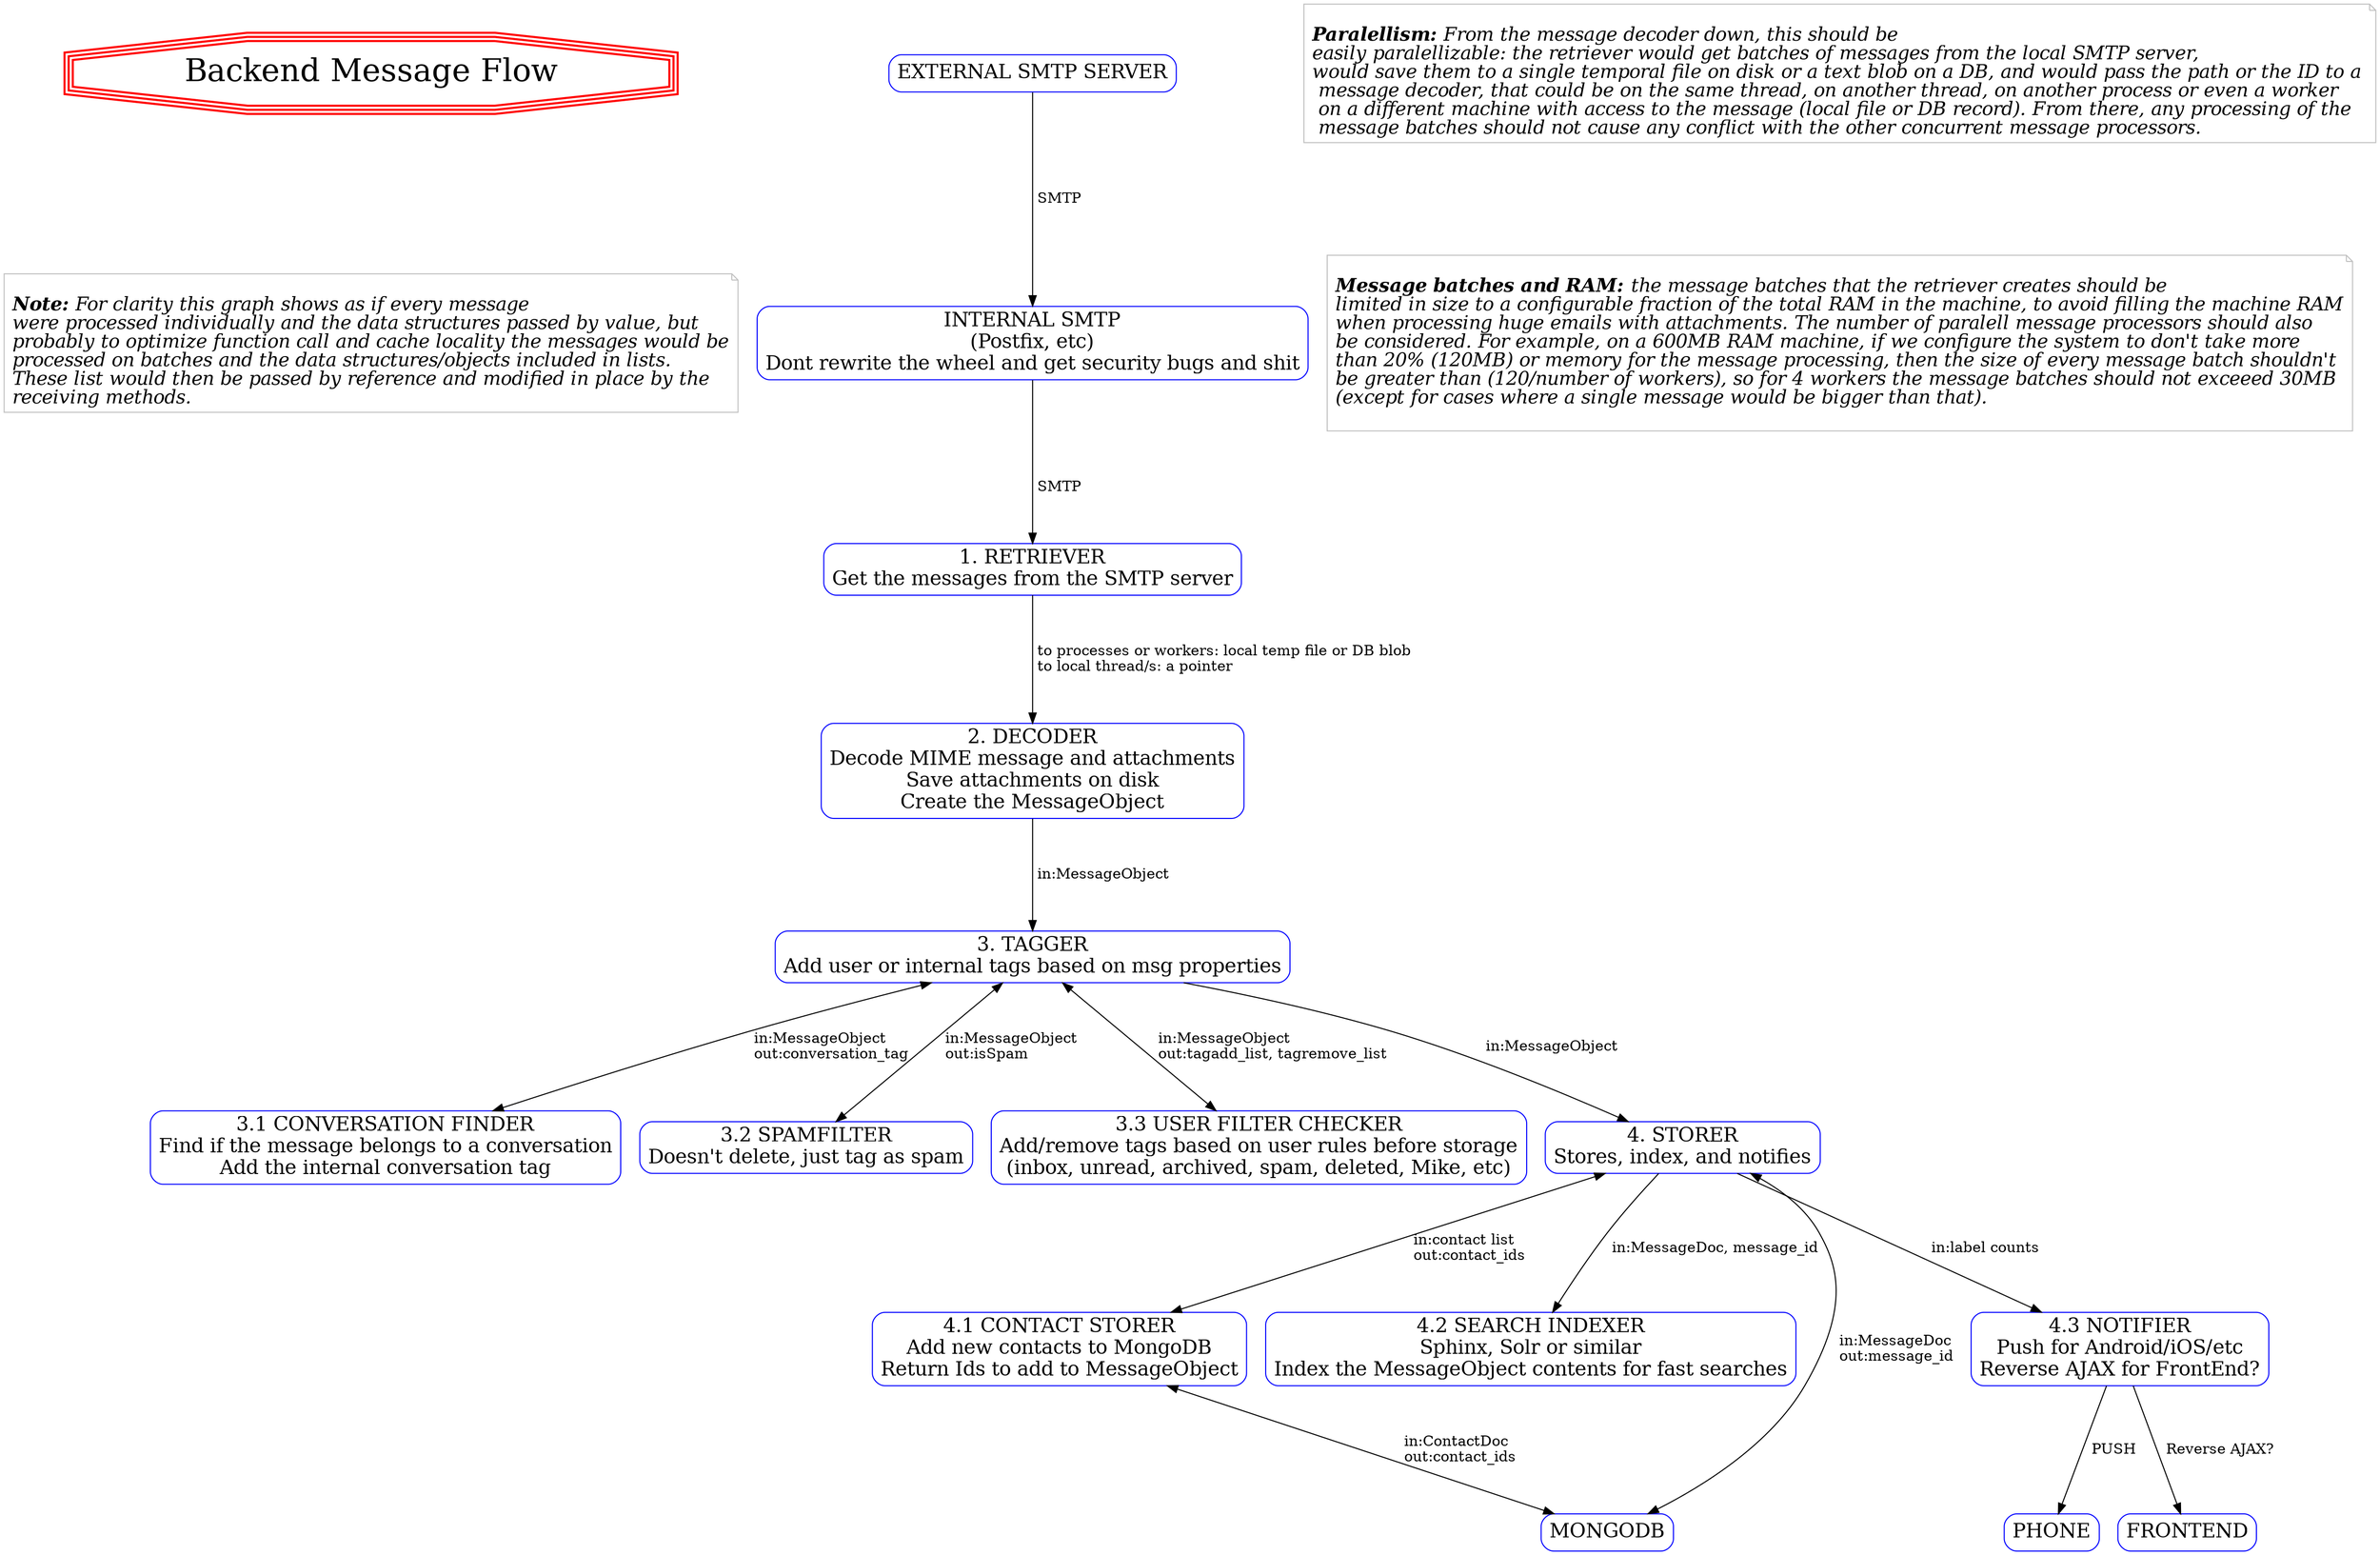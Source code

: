 digraph backend {
    node [color=Blue, shape=box, style=rounded, fontsize=19];
    splines=true;
    ranksep=1.3;
    labelloc="t";

    title [color=red, label="Backend Message Flow" shape="tripleoctagon", fontsize="30", style=bold];
    external_smtp [label="EXTERNAL SMTP SERVER"];

    notes [color=grey, shape="note", fontsize="18", label= 
<<I><BR ALIGN="LEFT"/><B>Note:</B> For clarity this graph shows as if every message<BR ALIGN="LEFT"/>
were processed individually and the data structures passed by value, but<BR ALIGN="LEFT"/>
probably to optimize function call and cache locality the messages would be<BR ALIGN="LEFT"/>
processed on batches and the data structures/objects included in lists.<BR ALIGN="LEFT"/>
These list would then be passed by reference and modified in place by the<BR ALIGN="LEFT"/>
receiving methods. <BR ALIGN="LEFT"/></I>>
]

    note_paralell [color=grey, shape="note", fontsize="18", label=
<<I><BR ALIGN="LEFT"/><B>Paralellism:</B> From the message decoder down, this should be<BR ALIGN="LEFT"/>
easily paralellizable: the retriever would get batches of messages from the local SMTP server,<BR ALIGN="LEFT"/>
would save them to a single temporal file on disk or a text blob on a DB, and would pass the path or the ID to a <BR ALIGN="LEFT"/> 
message decoder, that could be on the same thread, on another thread, on another process or even a worker <BR ALIGN="LEFT"/> 
on a different machine with access to the message (local file or DB record). From there, any processing of the  <BR ALIGN="LEFT"/> 
message batches should not cause any conflict with the other concurrent message processors.<BR ALIGN="LEFT"/></I>>
]

    
    note_batches_ram [color=grey, shape="note", fontsize="18", label=

<<I><BR ALIGN="LEFT"/><B>Message batches and RAM:</B> the message batches that the retriever creates should be<BR ALIGN="LEFT"/>
limited in size to a configurable fraction of the total RAM in the machine, to avoid filling the machine RAM<BR ALIGN="LEFT"/>
when processing huge emails with attachments. The number of paralell message processors should also <BR ALIGN="LEFT"/>
be considered. For example, on a 600MB RAM machine, if we configure the system to don't take more <BR ALIGN="LEFT"/>
than 20% (120MB) or memory for the message processing, then the size of every message batch shouldn't<BR ALIGN="LEFT"/>
be greater than (120/number of workers), so for 4 workers the message batches should not exceeed 30MB <BR ALIGN="LEFT"/>
(except for cases where a single message would be bigger than that).<BR ALIGN="LEFT"/>
<BR ALIGN="LEFT"/></I>>
]

    internal_smtp [label="INTERNAL SMTP\n(Postfix, etc)\nDont rewrite the wheel and get security bugs and shit"];
    retriever [label="1. RETRIEVER\nGet the messages from the SMTP server"];
    decoder [label="2. DECODER\nDecode MIME message and attachments\nSave attachments on disk\nCreate the MessageObject"];
    tagger[label="3. TAGGER\nAdd user or internal tags based on msg properties"]
    conversation_finders [label="3.1 CONVERSATION FINDER\nFind if the message belongs to a conversation\nAdd the internal conversation tag"];
    spamfilter [label="3.2 SPAMFILTER\nDoesn't delete, just tag as spam"];
    filter_checker [label="3.3 USER FILTER CHECKER\nAdd/remove tags based on user rules before storage\n(inbox, unread, archived, spam, deleted, Mike, etc)"];
    storer [label="4. STORER\nStores, index, and notifies"];
    contact_storer [label="4.1 CONTACT STORER\nAdd new contacts to MongoDB\nReturn Ids to add to MessageObject"];
    search_indexer [label="4.2 SEARCH INDEXER\nSphinx, Solr or similar\nIndex the MessageObject contents for fast searches"];
    mongodb [label="MONGODB"];
    notifier [label="4.3 NOTIFIER\nPush for Android/iOS/etc\nReverse AJAX for FrontEnd?"]
    phone_device [label="PHONE"];
    frontend [label="FRONTEND"];

    // Edges
    title -> notes [style=invis];
    note_paralell -> note_batches_ram  [style=invis];
    external_smtp -> internal_smtp [label=" SMTP\l"];
    internal_smtp -> retriever [label=" SMTP\l"];
    retriever -> decoder [label=" to processes or workers: local temp file or DB blob\l to local thread/s: a pointer\l"];
    decoder -> tagger [label=" in:MessageObject\l"];
    tagger -> conversation_finders [dir="both", label=" in:MessageObject \l out:conversation_tag\l"];
    contact_storer -> mongodb [label=" in:ContactDoc\l out:contact_ids\l", dir="both"];
    tagger -> filter_checker [dir="both", label=" in:MessageObject\l out:tagadd_list, tagremove_list\l"];
    tagger -> spamfilter [dir="both", label=" in:MessageObject\l out:isSpam\l"];
    tagger -> storer[label=" in:MessageObject\l"];
    storer-> contact_storer [label=" in:contact list\l out:contact_ids\l" dir="both"];
    storer-> mongodb [label=" in:MessageDoc\l out:message_id\l", dir="both"];
    storer-> search_indexer [label=" in:MessageDoc, message_id\l"];
    storer-> notifier [label=" in:label counts\l"];
    notifier -> phone_device [label=" PUSH\l"];
    notifier -> frontend [label=" Reverse AJAX?\l"];
}
